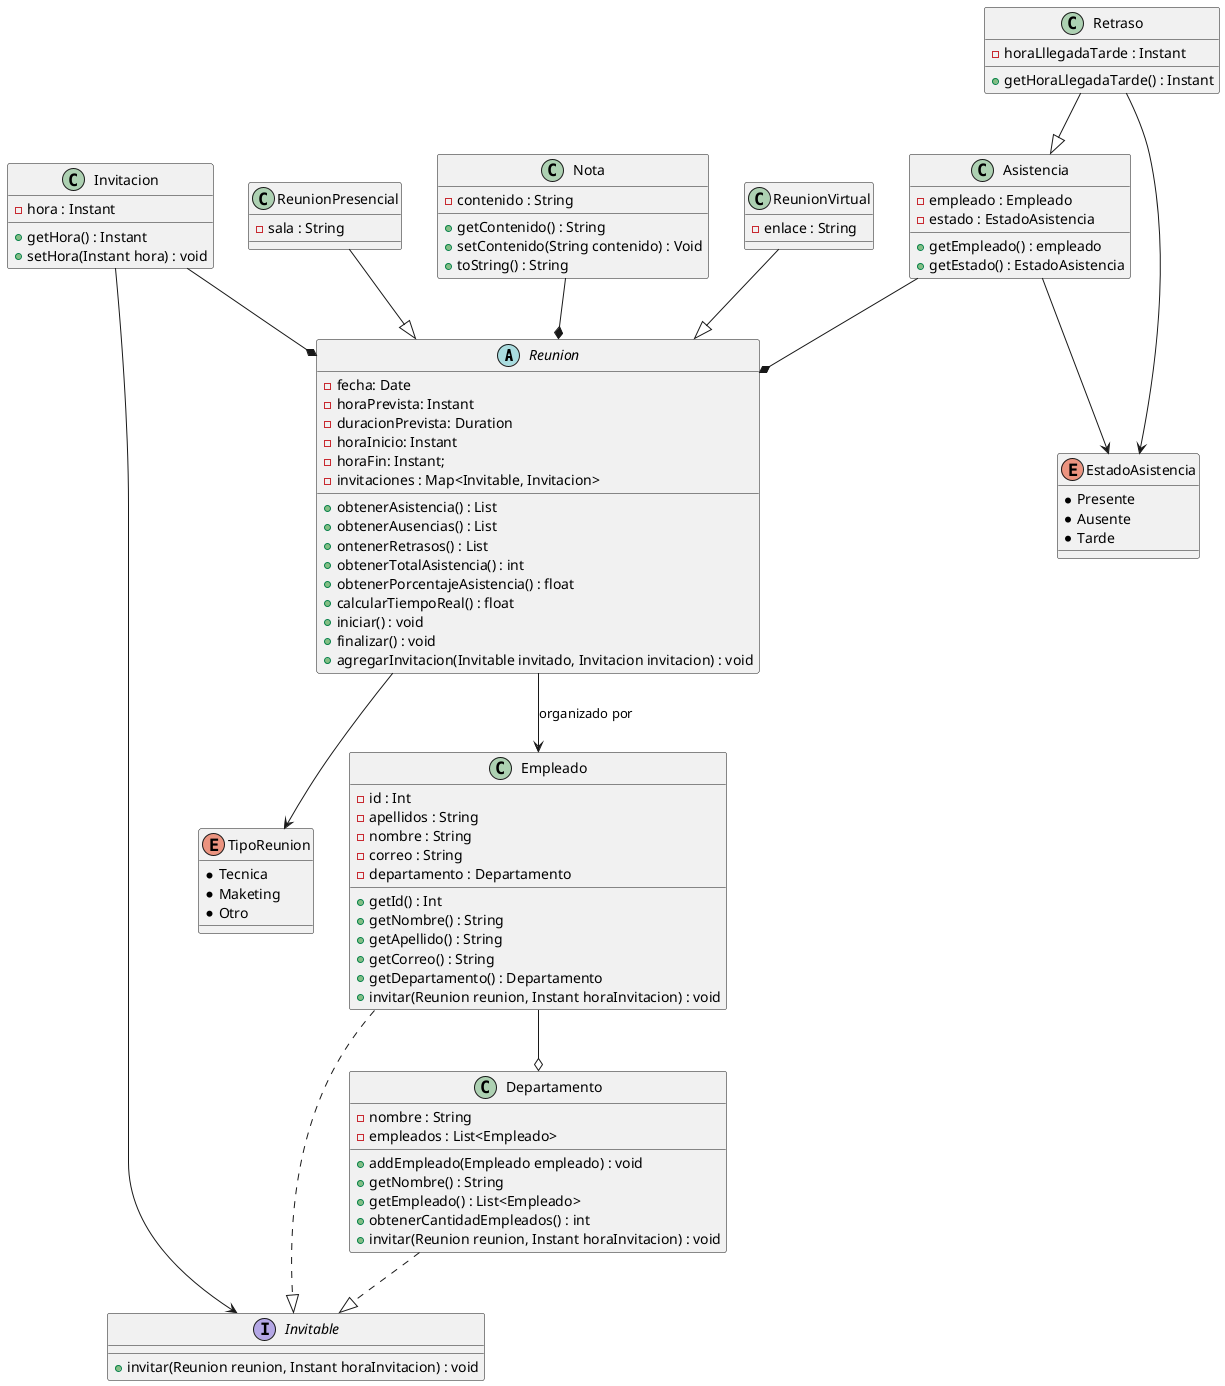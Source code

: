 @startuml

abstract class Reunion {
    - fecha: Date
    - horaPrevista: Instant
    - duracionPrevista: Duration
    - horaInicio: Instant
    - horaFin: Instant;
    - invitaciones : Map<Invitable, Invitacion>


    + obtenerAsistencia() : List
    + obtenerAusencias() : List
    + ontenerRetrasos() : List
    + obtenerTotalAsistencia() : int
    + obtenerPorcentajeAsistencia() : float
    + calcularTiempoReal() : float
    + iniciar() : void
    + finalizar() : void
    + agregarInvitacion(Invitable invitado, Invitacion invitacion) : void
}

enum TipoReunion {
  * Tecnica
  * Maketing
  * Otro
}

enum EstadoAsistencia {
    * Presente
    * Ausente
    * Tarde
}

class Nota {
  - contenido : String

  +getContenido() : String
  +setContenido(String contenido) : Void
  +toString() : String
}

class Invitacion {
  - hora : Instant

  +getHora() : Instant
  +setHora(Instant hora) : void
}

class Asistencia {
    - empleado : Empleado
    - estado : EstadoAsistencia

    + getEmpleado() : empleado
    + getEstado() : EstadoAsistencia
}

interface Invitable {

    +invitar(Reunion reunion, Instant horaInvitacion) : void
}

class ReunionVirtual {
    - enlace : String
}

class ReunionPresencial {
    - sala : String
}

class Retraso {
    - horaLllegadaTarde : Instant

    +getHoraLlegadaTarde() : Instant
}

class Empleado {
    - id : Int
    - apellidos : String
    - nombre : String
    - correo : String
    - departamento : Departamento

    +getId() : Int
    +getNombre() : String
    +getApellido() : String
    +getCorreo() : String
    +getDepartamento() : Departamento
    +invitar(Reunion reunion, Instant horaInvitacion) : void


}

class Departamento {
    - nombre : String
    - empleados : List<Empleado>

    +addEmpleado(Empleado empleado) : void
    +getNombre() : String
    +getEmpleado() : List<Empleado>
    +obtenerCantidadEmpleados() : int
    +invitar(Reunion reunion, Instant horaInvitacion) : void
}

Nota --* Reunion
Asistencia --* Reunion
Invitacion --* Reunion
ReunionVirtual --|> Reunion
ReunionPresencial --|> Reunion
Reunion --> TipoReunion
Invitacion --> Invitable
Retraso --|> Asistencia
Reunion  --> Empleado: organizado por
Empleado --o Departamento
Empleado ..|> Invitable
Departamento ..|> Invitable
Asistencia --> EstadoAsistencia
Retraso --> EstadoAsistencia

@enduml
